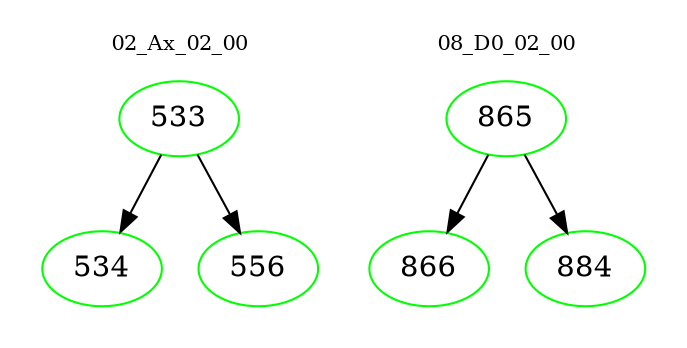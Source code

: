 digraph{
subgraph cluster_0 {
color = white
label = "02_Ax_02_00";
fontsize=10;
T0_533 [label="533", color="green"]
T0_533 -> T0_534 [color="black"]
T0_534 [label="534", color="green"]
T0_533 -> T0_556 [color="black"]
T0_556 [label="556", color="green"]
}
subgraph cluster_1 {
color = white
label = "08_D0_02_00";
fontsize=10;
T1_865 [label="865", color="green"]
T1_865 -> T1_866 [color="black"]
T1_866 [label="866", color="green"]
T1_865 -> T1_884 [color="black"]
T1_884 [label="884", color="green"]
}
}
